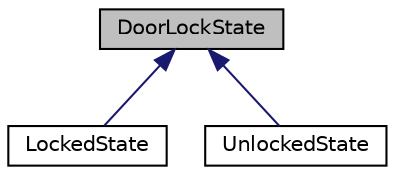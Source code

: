 digraph "DoorLockState"
{
 // LATEX_PDF_SIZE
  edge [fontname="Helvetica",fontsize="10",labelfontname="Helvetica",labelfontsize="10"];
  node [fontname="Helvetica",fontsize="10",shape=record];
  Node1 [label="DoorLockState",height=0.2,width=0.4,color="black", fillcolor="grey75", style="filled", fontcolor="black",tooltip=" "];
  Node1 -> Node2 [dir="back",color="midnightblue",fontsize="10",style="solid"];
  Node2 [label="LockedState",height=0.2,width=0.4,color="black", fillcolor="white", style="filled",URL="$classLockedState.html",tooltip=" "];
  Node1 -> Node3 [dir="back",color="midnightblue",fontsize="10",style="solid"];
  Node3 [label="UnlockedState",height=0.2,width=0.4,color="black", fillcolor="white", style="filled",URL="$classUnlockedState.html",tooltip=" "];
}
